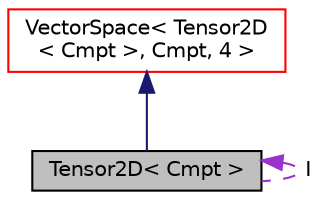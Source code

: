 digraph "Tensor2D&lt; Cmpt &gt;"
{
  bgcolor="transparent";
  edge [fontname="Helvetica",fontsize="10",labelfontname="Helvetica",labelfontsize="10"];
  node [fontname="Helvetica",fontsize="10",shape=record];
  Node3 [label="Tensor2D\< Cmpt \>",height=0.2,width=0.4,color="black", fillcolor="grey75", style="filled", fontcolor="black"];
  Node4 -> Node3 [dir="back",color="midnightblue",fontsize="10",style="solid",fontname="Helvetica"];
  Node4 [label="VectorSpace\< Tensor2D\l\< Cmpt \>, Cmpt, 4 \>",height=0.2,width=0.4,color="red",URL="$a29813.html"];
  Node3 -> Node3 [dir="back",color="darkorchid3",fontsize="10",style="dashed",label=" I" ,fontname="Helvetica"];
}
